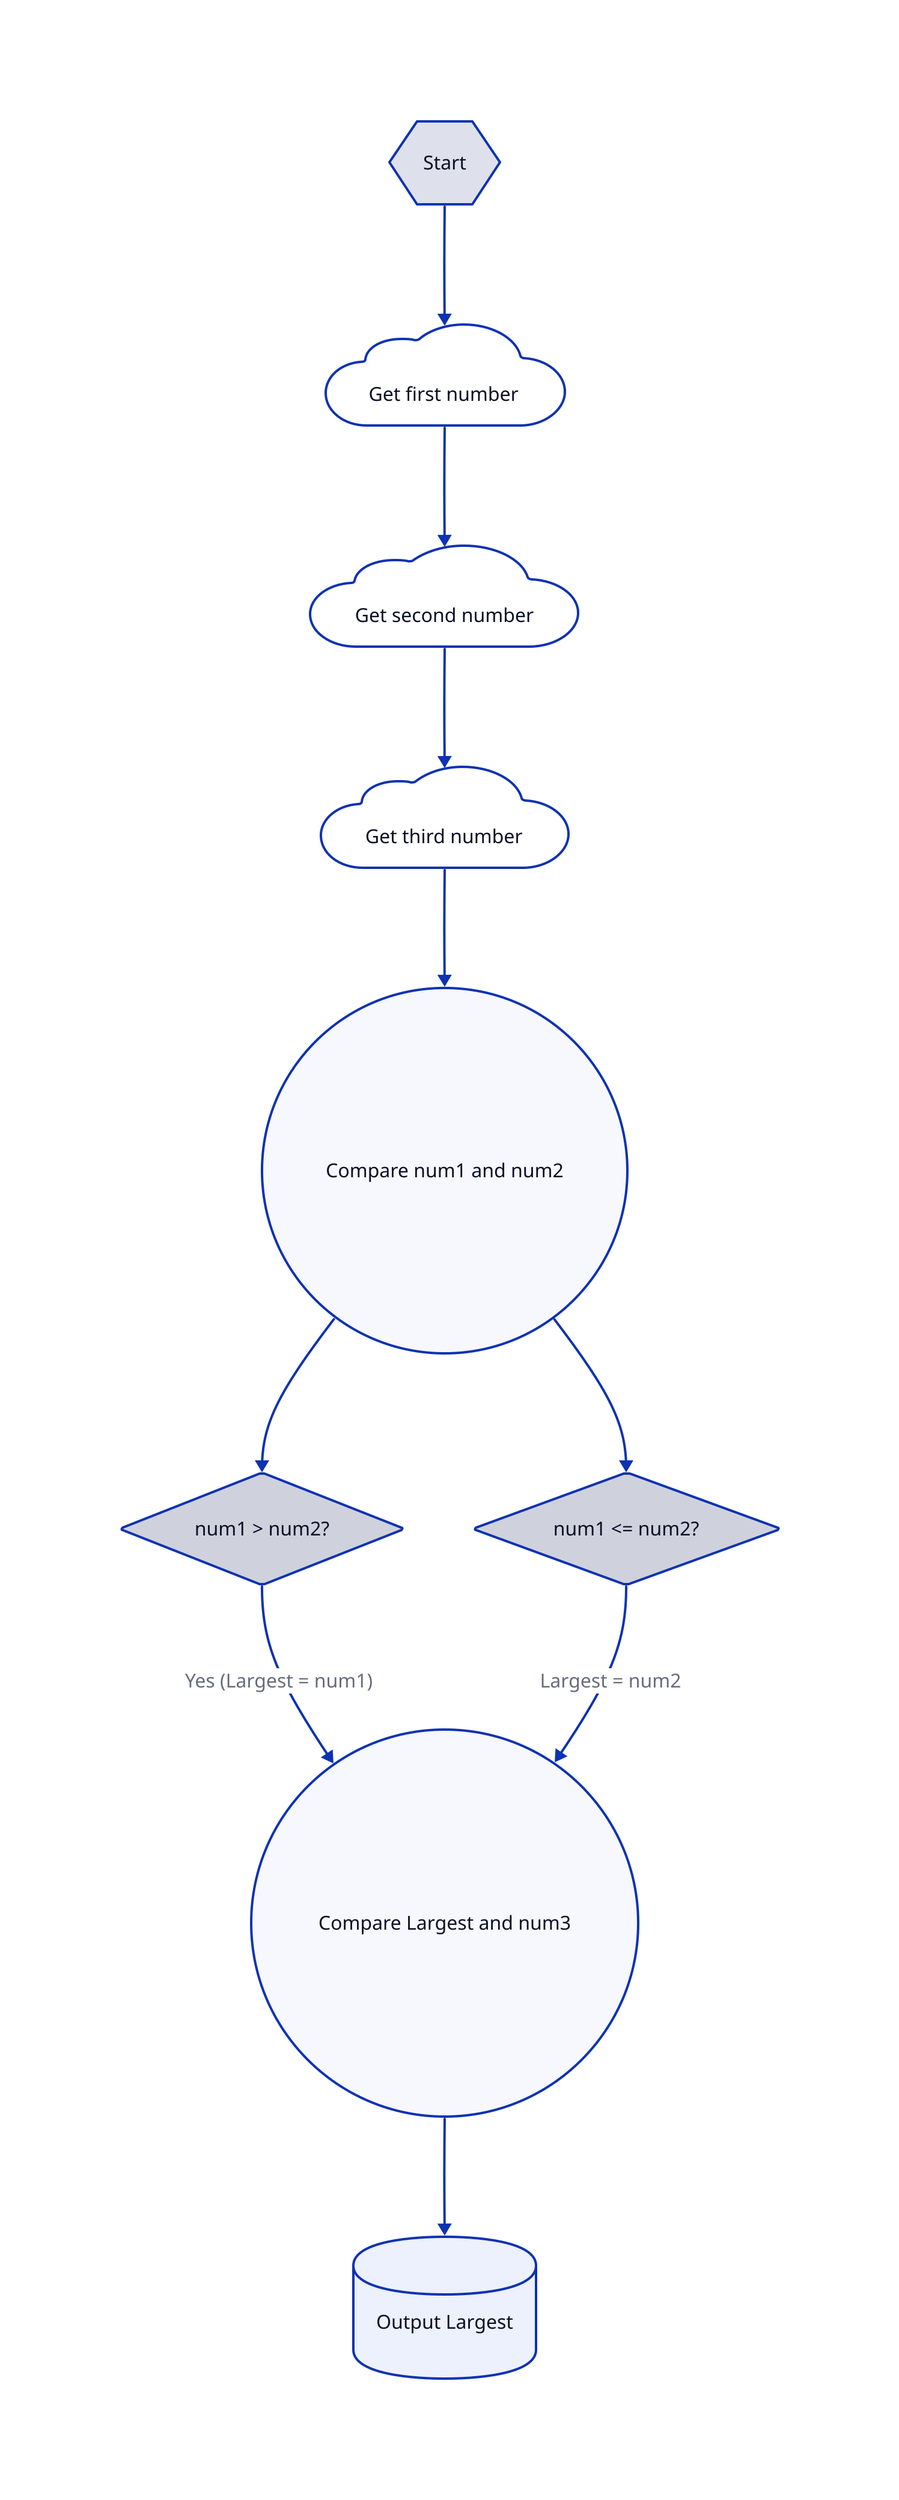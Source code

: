 direction: down

start: "Start" {shape: hexagon}
get_num1: "Get first number" {shape: cloud}
get_num2: "Get second number" {shape: cloud}
get_num3: "Get third number" {shape: cloud}
compare1: "Compare num1 and num2" {shape: circle}
compare2: "num1 > num2?" {shape: diamond}
compare2_else: "num1 <= num2?" {shape: diamond}
compare3: "Compare Largest and num3" {shape: circle}
output: "Output Largest" {shape: cylinder}

start -> get_num1
get_num1 -> get_num2
get_num2 -> get_num3
get_num3 -> compare1
compare1 -> compare2
compare1 -> compare2_else
compare2 -> compare3: "Yes (Largest = num1)"
compare2_else -> compare3: "Largest = num2"
compare3 -> output